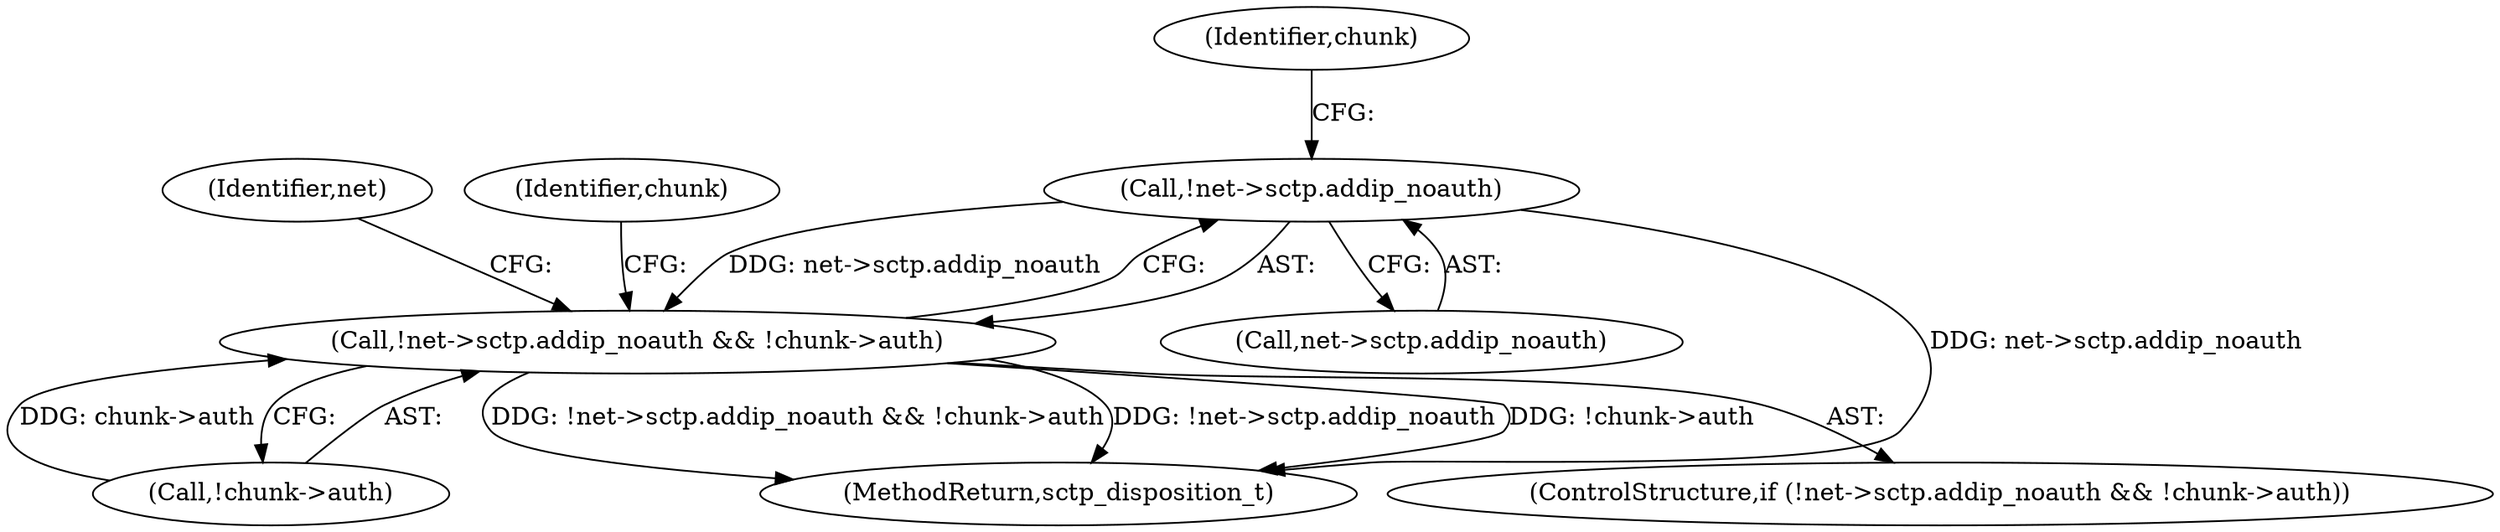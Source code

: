 digraph "0_linux_9de7922bc709eee2f609cd01d98aaedc4cf5ea74_1@pointer" {
"1000152" [label="(Call,!net->sctp.addip_noauth)"];
"1000151" [label="(Call,!net->sctp.addip_noauth && !chunk->auth)"];
"1000164" [label="(Identifier,net)"];
"1000152" [label="(Call,!net->sctp.addip_noauth)"];
"1000158" [label="(Call,!chunk->auth)"];
"1000173" [label="(Identifier,chunk)"];
"1000153" [label="(Call,net->sctp.addip_noauth)"];
"1000151" [label="(Call,!net->sctp.addip_noauth && !chunk->auth)"];
"1000315" [label="(MethodReturn,sctp_disposition_t)"];
"1000160" [label="(Identifier,chunk)"];
"1000150" [label="(ControlStructure,if (!net->sctp.addip_noauth && !chunk->auth))"];
"1000152" -> "1000151"  [label="AST: "];
"1000152" -> "1000153"  [label="CFG: "];
"1000153" -> "1000152"  [label="AST: "];
"1000160" -> "1000152"  [label="CFG: "];
"1000151" -> "1000152"  [label="CFG: "];
"1000152" -> "1000315"  [label="DDG: net->sctp.addip_noauth"];
"1000152" -> "1000151"  [label="DDG: net->sctp.addip_noauth"];
"1000151" -> "1000150"  [label="AST: "];
"1000151" -> "1000158"  [label="CFG: "];
"1000158" -> "1000151"  [label="AST: "];
"1000164" -> "1000151"  [label="CFG: "];
"1000173" -> "1000151"  [label="CFG: "];
"1000151" -> "1000315"  [label="DDG: !net->sctp.addip_noauth && !chunk->auth"];
"1000151" -> "1000315"  [label="DDG: !net->sctp.addip_noauth"];
"1000151" -> "1000315"  [label="DDG: !chunk->auth"];
"1000158" -> "1000151"  [label="DDG: chunk->auth"];
}
